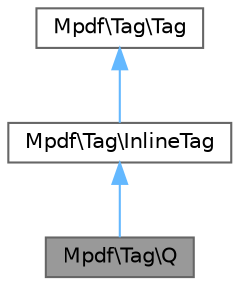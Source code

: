 digraph "Mpdf\Tag\Q"
{
 // LATEX_PDF_SIZE
  bgcolor="transparent";
  edge [fontname=Helvetica,fontsize=10,labelfontname=Helvetica,labelfontsize=10];
  node [fontname=Helvetica,fontsize=10,shape=box,height=0.2,width=0.4];
  Node1 [id="Node000001",label="Mpdf\\Tag\\Q",height=0.2,width=0.4,color="gray40", fillcolor="grey60", style="filled", fontcolor="black",tooltip=" "];
  Node2 -> Node1 [id="edge1_Node000001_Node000002",dir="back",color="steelblue1",style="solid",tooltip=" "];
  Node2 [id="Node000002",label="Mpdf\\Tag\\InlineTag",height=0.2,width=0.4,color="gray40", fillcolor="white", style="filled",URL="$classMpdf_1_1Tag_1_1InlineTag.html",tooltip=" "];
  Node3 -> Node2 [id="edge2_Node000002_Node000003",dir="back",color="steelblue1",style="solid",tooltip=" "];
  Node3 [id="Node000003",label="Mpdf\\Tag\\Tag",height=0.2,width=0.4,color="gray40", fillcolor="white", style="filled",URL="$classMpdf_1_1Tag_1_1Tag.html",tooltip=" "];
}
